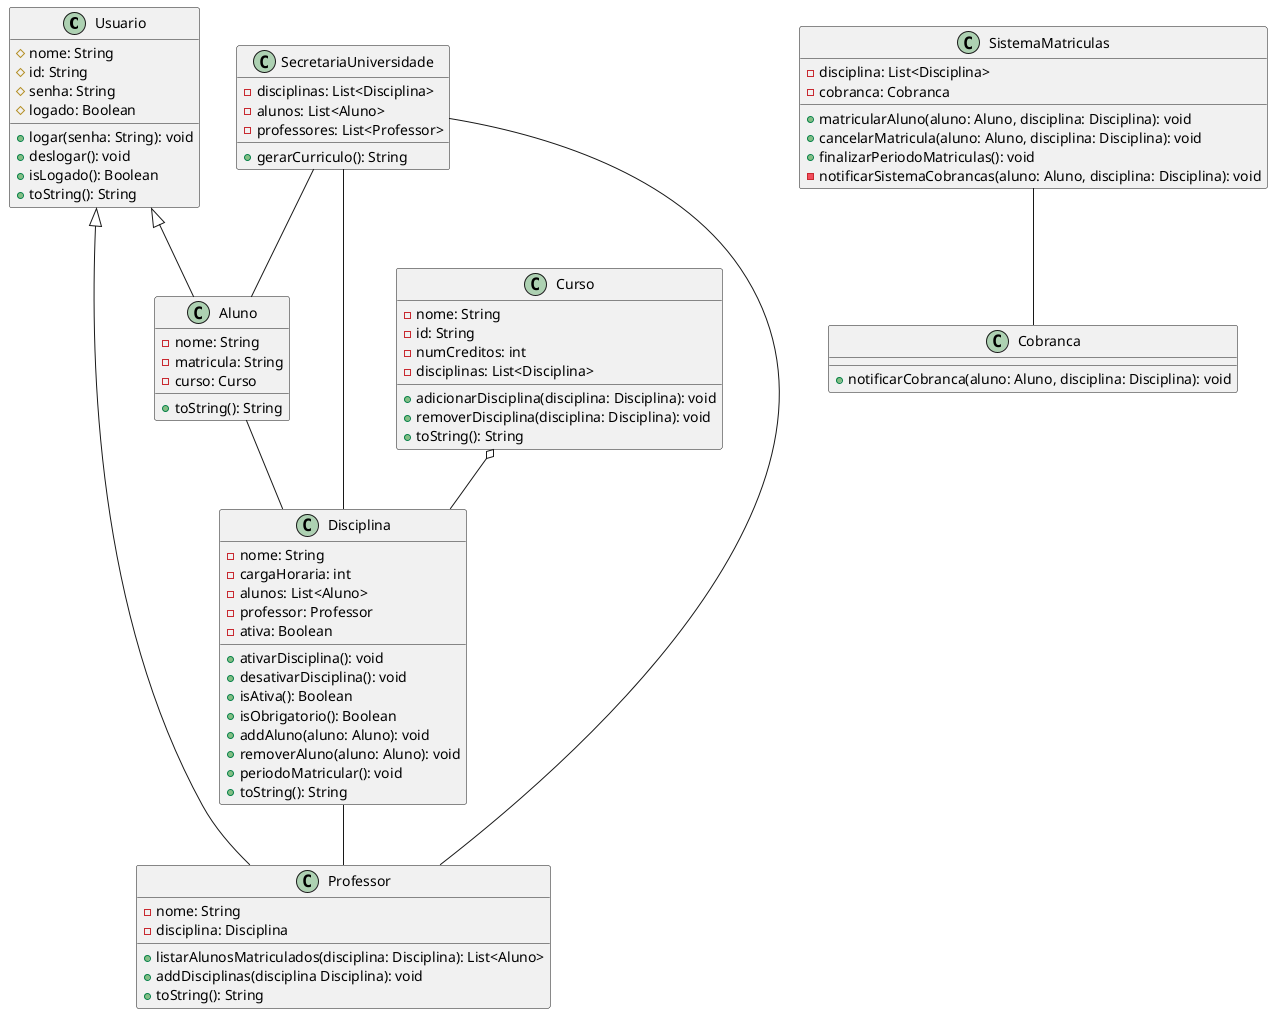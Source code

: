 @startuml

class Usuario {
  #nome: String
  #id: String
  #senha: String
  #logado: Boolean
  +logar(senha: String): void
  +deslogar(): void
  +isLogado(): Boolean
  +toString(): String

}

class Aluno {
  -nome: String
  -matricula: String
  -curso: Curso
  +toString(): String
}

class Professor {
  -nome: String
  -disciplina: Disciplina
  +listarAlunosMatriculados(disciplina: Disciplina): List<Aluno>
  +addDisciplinas(disciplina Disciplina): void
  +toString(): String

}

class Disciplina {
  -nome: String
  -cargaHoraria: int
  -alunos: List<Aluno>
  -professor: Professor
  -ativa: Boolean
  +ativarDisciplina(): void
  +desativarDisciplina(): void
  +isAtiva(): Boolean
  +isObrigatorio(): Boolean
  +addAluno(aluno: Aluno): void
  +removerAluno(aluno: Aluno): void
  +periodoMatricular(): void
  +toString(): String

}

class Curso {
  -nome: String
  -id: String
  -numCreditos: int
  -disciplinas: List<Disciplina>
  +adicionarDisciplina(disciplina: Disciplina): void
  +removerDisciplina(disciplina: Disciplina): void
  +toString(): String

}

class SecretariaUniversidade {
  -disciplinas: List<Disciplina>
  -alunos: List<Aluno>
  -professores: List<Professor>
  +gerarCurriculo(): String
}

class Cobranca {
  +notificarCobranca(aluno: Aluno, disciplina: Disciplina): void
}

class SistemaMatriculas {
  -disciplina: List<Disciplina>
  -cobranca: Cobranca
  +matricularAluno(aluno: Aluno, disciplina: Disciplina): void
  +cancelarMatricula(aluno: Aluno, disciplina: Disciplina): void
  +finalizarPeriodoMatriculas(): void
  -notificarSistemaCobrancas(aluno: Aluno, disciplina: Disciplina): void
}

Usuario <|-- Aluno
Usuario <|-- Professor
Aluno -- Disciplina 
Disciplina --  Professor
SistemaMatriculas -- Cobranca 
SecretariaUniversidade -- Aluno
SecretariaUniversidade -- Disciplina 
SecretariaUniversidade -- Professor
Curso o-- Disciplina

@enduml
